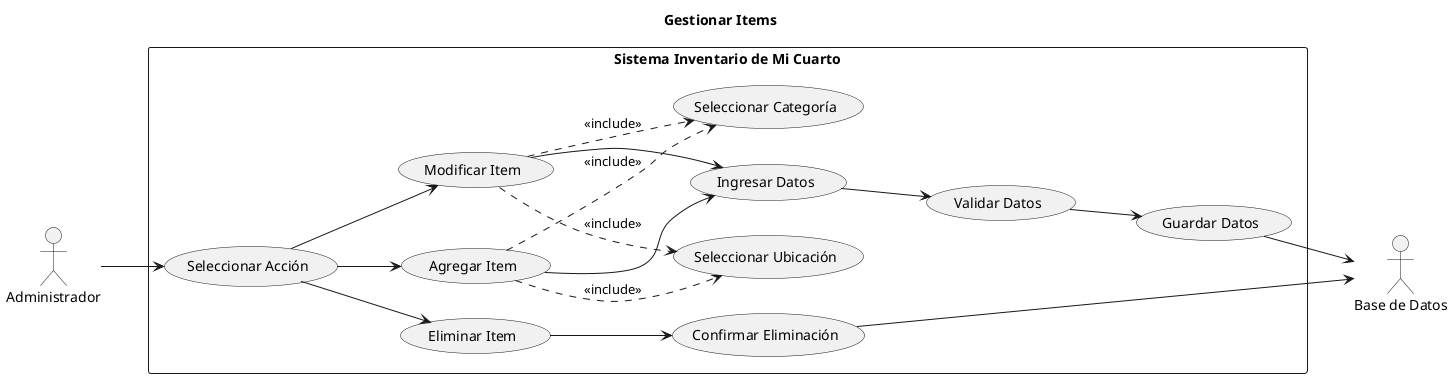 @startuml GestionarItems
title Gestionar Items
left to right direction

actor Administrador as admin
actor "Base de Datos" as db

rectangle "Sistema Inventario de Mi Cuarto" {
    admin --> (Seleccionar Acción)

    (Seleccionar Acción) --> (Agregar Item)
    (Seleccionar Acción) --> (Eliminar Item)
    (Seleccionar Acción) --> (Modificar Item)

    (Agregar Item) --> (Ingresar Datos)
    (Modificar Item) --> (Ingresar Datos)
    (Eliminar Item) --> (Confirmar Eliminación)

    (Ingresar Datos) --> (Validar Datos)
    (Validar Datos) --> (Guardar Datos)
    (Guardar Datos) --> db

    (Confirmar Eliminación) --> db

    (Agregar Item) .-> (Seleccionar Categoría) : <<include>>
    (Agregar Item) .-> (Seleccionar Ubicación) : <<include>>
    (Modificar Item) .-> (Seleccionar Categoría) : <<include>>
    (Modificar Item) .-> (Seleccionar Ubicación) : <<include>>
}

@enduml
